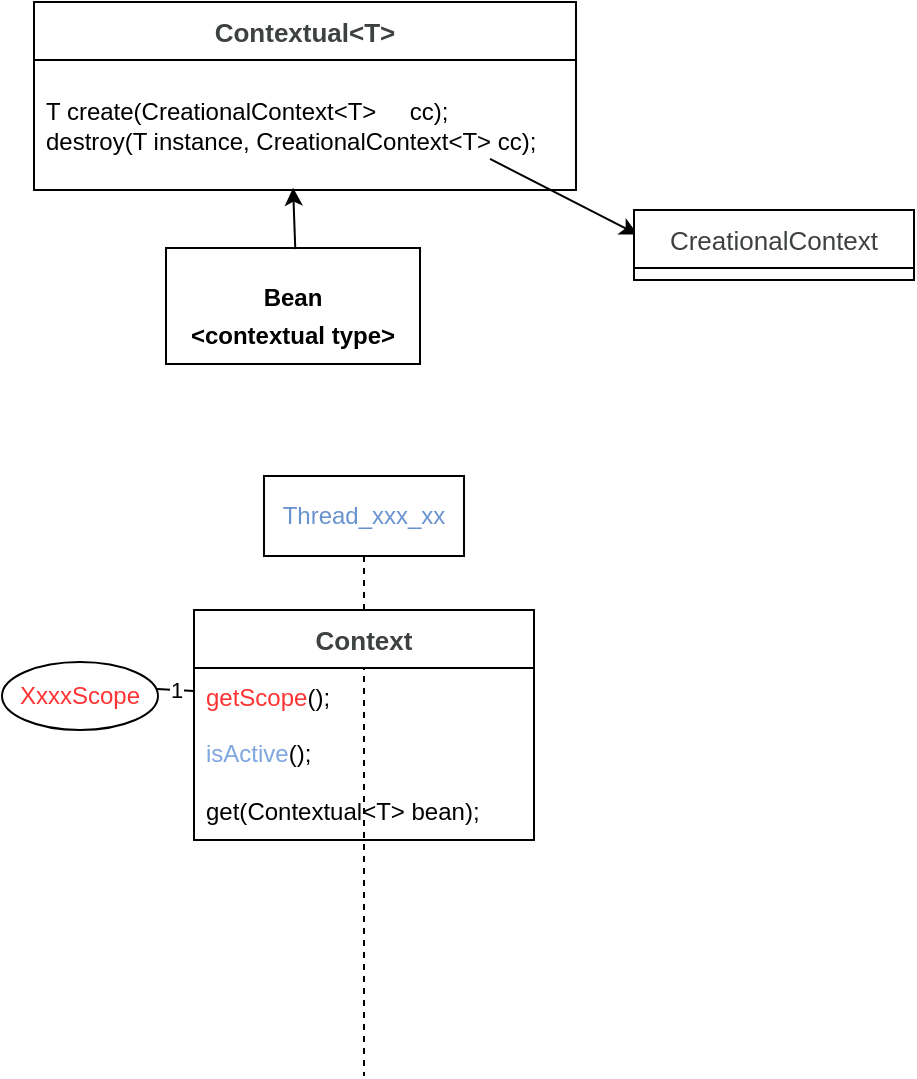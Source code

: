 <mxfile version="24.0.8" type="github">
  <diagram name="Page-1" id="0N7xiwsuFp821j7X7Neb">
    <mxGraphModel dx="557" dy="476" grid="0" gridSize="10" guides="1" tooltips="1" connect="0" arrows="0" fold="1" page="0" pageScale="1" pageWidth="827" pageHeight="1169" math="0" shadow="0">
      <root>
        <mxCell id="0" />
        <mxCell id="1" parent="0" />
        <mxCell id="2DWksUUl9npHA2ZAWtxR-18" value="&lt;span data-darkreader-inline-color=&quot;&quot; style=&quot;color: rgb(104, 147, 207); --darkreader-inline-color: #5884c2;&quot;&gt;Thread_xxx_xx&lt;/span&gt;" style="shape=umlLifeline;perimeter=lifelinePerimeter;whiteSpace=wrap;html=1;container=1;dropTarget=0;collapsible=0;recursiveResize=0;outlineConnect=0;portConstraint=eastwest;newEdgeStyle={&quot;curved&quot;:0,&quot;rounded&quot;:0};" vertex="1" parent="1">
          <mxGeometry x="186" y="381" width="100" height="300" as="geometry" />
        </mxCell>
        <mxCell id="e22_IF12hZgXybU9TfZz-1" value="&lt;span data-darkreader-inline-bgcolor=&quot;&quot; data-darkreader-inline-color=&quot;&quot; style=&quot;color: rgb(62, 65, 66); font-family: &amp;quot;Microsoft YaHei&amp;quot;, 微软雅黑, Arial; font-size: 13px; background-color: rgba(227, 222, 214, 0.01); --darkreader-inline-color: #2f3232; --darkreader-inline-bgcolor: rgba(131, 127, 121, 0.01);&quot;&gt;Contextual&amp;lt;T&amp;gt;&lt;/span&gt;" style="swimlane;fontStyle=1;align=center;verticalAlign=middle;childLayout=stackLayout;horizontal=1;startSize=29;horizontalStack=0;resizeParent=1;resizeParentMax=0;resizeLast=0;collapsible=0;marginBottom=0;html=1;whiteSpace=wrap;" parent="1" vertex="1">
          <mxGeometry x="71" y="144" width="271" height="94" as="geometry" />
        </mxCell>
        <mxCell id="e22_IF12hZgXybU9TfZz-2" value="T create(CreationalContext&amp;lt;T&amp;gt;&amp;nbsp; &amp;nbsp; &amp;nbsp;cc);&lt;div&gt;&lt;font style=&quot;font-size: 12px;&quot;&gt;destroy(T instance, CreationalContext&amp;lt;T&amp;gt; cc);&lt;/font&gt;&lt;br&gt;&lt;/div&gt;" style="text;html=1;strokeColor=none;fillColor=none;align=left;verticalAlign=middle;spacingLeft=4;spacingRight=4;overflow=hidden;rotatable=0;points=[[0,0.5],[1,0.5]];portConstraint=eastwest;whiteSpace=wrap;" parent="e22_IF12hZgXybU9TfZz-1" vertex="1">
          <mxGeometry y="29" width="271" height="65" as="geometry" />
        </mxCell>
        <mxCell id="6u1Bi936-uTE2FDgTAFk-6" value="" style="endArrow=none;html=1;rounded=0;startArrow=classic;startFill=1;endFill=0;exitX=0.014;exitY=0.352;exitDx=0;exitDy=0;exitPerimeter=0;" parent="e22_IF12hZgXybU9TfZz-1" source="e22_IF12hZgXybU9TfZz-5" edge="1">
          <mxGeometry width="50" height="50" relative="1" as="geometry">
            <mxPoint x="316" y="71" as="sourcePoint" />
            <mxPoint x="228" y="78.45" as="targetPoint" />
          </mxGeometry>
        </mxCell>
        <mxCell id="e22_IF12hZgXybU9TfZz-5" value="&lt;span data-darkreader-inline-bgcolor=&quot;&quot; data-darkreader-inline-color=&quot;&quot; style=&quot;color: rgb(62, 65, 66); font-family: &amp;quot;Microsoft YaHei&amp;quot;, 微软雅黑, Arial; font-size: 13px; background-color: rgba(227, 222, 214, 0.01); --darkreader-inline-color: #2f3232; --darkreader-inline-bgcolor: rgba(131, 127, 121, 0.01); font-weight: normal;&quot;&gt;CreationalContext&lt;/span&gt;" style="swimlane;fontStyle=1;align=center;verticalAlign=middle;childLayout=stackLayout;horizontal=1;startSize=29;horizontalStack=0;resizeParent=1;resizeParentMax=0;resizeLast=0;collapsible=0;marginBottom=0;html=1;whiteSpace=wrap;" parent="1" vertex="1">
          <mxGeometry x="371" y="248" width="140" height="35" as="geometry" />
        </mxCell>
        <mxCell id="e22_IF12hZgXybU9TfZz-10" value="&lt;p style=&quot;margin:0px;margin-top:4px;text-align:center;&quot;&gt;&lt;br&gt;&lt;b&gt;Bean&lt;/b&gt;&lt;/p&gt;&lt;p style=&quot;margin:0px;margin-top:4px;text-align:center;&quot;&gt;&lt;span class=&quot;notion-enable-hover&quot; data-token-index=&quot;0&quot; style=&quot;font-weight:600&quot;&gt;&amp;lt;contextual type&amp;gt;&lt;/span&gt;&lt;b&gt;&lt;br&gt;&lt;/b&gt;&lt;/p&gt;" style="verticalAlign=top;align=left;overflow=fill;html=1;whiteSpace=wrap;" parent="1" vertex="1">
          <mxGeometry x="137" y="267" width="127" height="58" as="geometry" />
        </mxCell>
        <mxCell id="e22_IF12hZgXybU9TfZz-11" value="" style="endArrow=classic;html=1;rounded=0;exitX=0.509;exitY=0.01;exitDx=0;exitDy=0;exitPerimeter=0;entryX=0.478;entryY=0.982;entryDx=0;entryDy=0;entryPerimeter=0;" parent="1" source="e22_IF12hZgXybU9TfZz-10" target="e22_IF12hZgXybU9TfZz-2" edge="1">
          <mxGeometry width="50" height="50" relative="1" as="geometry">
            <mxPoint x="165.25" y="378" as="sourcePoint" />
            <mxPoint x="175.941" y="348" as="targetPoint" />
          </mxGeometry>
        </mxCell>
        <mxCell id="2DWksUUl9npHA2ZAWtxR-5" value="&lt;font style=&quot;--darkreader-inline-color: #c1514e;&quot; data-darkreader-inline-color=&quot;&quot; color=&quot;#ff3333&quot;&gt;XxxxScope&lt;/font&gt;" style="whiteSpace=wrap;html=1;align=center;shape=ellipse;perimeter=ellipsePerimeter;" vertex="1" parent="1">
          <mxGeometry x="55" y="474" width="78" height="34" as="geometry" />
        </mxCell>
        <mxCell id="2DWksUUl9npHA2ZAWtxR-6" value="" style="endArrow=none;html=1;rounded=0;entryX=0.994;entryY=0.396;entryDx=0;entryDy=0;entryPerimeter=0;exitX=0;exitY=0.134;exitDx=0;exitDy=0;exitPerimeter=0;endFill=0;" edge="1" parent="1" source="2DWksUUl9npHA2ZAWtxR-2" target="2DWksUUl9npHA2ZAWtxR-5">
          <mxGeometry width="50" height="50" relative="1" as="geometry">
            <mxPoint x="103.4" y="483" as="sourcePoint" />
            <mxPoint x="51.0" y="458.68" as="targetPoint" />
          </mxGeometry>
        </mxCell>
        <mxCell id="2DWksUUl9npHA2ZAWtxR-9" value="1" style="edgeLabel;html=1;align=center;verticalAlign=middle;resizable=0;points=[];" vertex="1" connectable="0" parent="2DWksUUl9npHA2ZAWtxR-6">
          <mxGeometry x="-0.049" relative="1" as="geometry">
            <mxPoint as="offset" />
          </mxGeometry>
        </mxCell>
        <mxCell id="2DWksUUl9npHA2ZAWtxR-1" value="&lt;span data-darkreader-inline-bgcolor=&quot;&quot; data-darkreader-inline-color=&quot;&quot; style=&quot;color: rgb(62, 65, 66); font-family: &amp;quot;Microsoft YaHei&amp;quot;, 微软雅黑, Arial; font-size: 13px; background-color: rgba(227, 222, 214, 0.01); --darkreader-inline-color: #494c4d; --darkreader-inline-bgcolor: rgba(202, 196, 187, 0.01);&quot;&gt;Context&lt;/span&gt;" style="swimlane;fontStyle=1;align=center;verticalAlign=middle;childLayout=stackLayout;horizontal=1;startSize=29;horizontalStack=0;resizeParent=1;resizeParentMax=0;resizeLast=0;collapsible=0;marginBottom=0;html=1;whiteSpace=wrap;" vertex="1" parent="1">
          <mxGeometry x="151" y="448" width="170" height="115" as="geometry" />
        </mxCell>
        <mxCell id="2DWksUUl9npHA2ZAWtxR-2" value="&lt;div&gt;&lt;font style=&quot;&quot;&gt;&lt;font color=&quot;#ff3333&quot; style=&quot;--darkreader-inline-color: #c1514e;&quot; data-darkreader-inline-color=&quot;&quot;&gt;getScope&lt;/font&gt;();&lt;/font&gt;&lt;/div&gt;&lt;div&gt;&lt;font style=&quot;&quot;&gt;&lt;br&gt;&lt;/font&gt;&lt;/div&gt;&lt;div&gt;&lt;font style=&quot;&quot;&gt;&lt;font style=&quot;--darkreader-inline-color: #6893cf;&quot; data-darkreader-inline-color=&quot;&quot; color=&quot;#7ea6e0&quot;&gt;isActive&lt;/font&gt;();&lt;br&gt;&lt;/font&gt;&lt;/div&gt;&lt;div&gt;&lt;font style=&quot;&quot;&gt;&lt;br&gt;&lt;/font&gt;&lt;/div&gt;&lt;div&gt;&lt;div&gt;get(&lt;font color=&quot;#000000&quot; style=&quot;--darkreader-inline-color: #191a1b;&quot; data-darkreader-inline-color=&quot;&quot;&gt;&lt;font style=&quot;&quot;&gt;Contextual&lt;/font&gt;&amp;lt;T&amp;gt;&lt;/font&gt; bean);&lt;/div&gt;&lt;/div&gt;" style="text;html=1;strokeColor=none;fillColor=none;align=left;verticalAlign=middle;spacingLeft=4;spacingRight=4;overflow=hidden;rotatable=0;points=[[0,0.5],[1,0.5]];portConstraint=eastwest;whiteSpace=wrap;" vertex="1" parent="2DWksUUl9npHA2ZAWtxR-1">
          <mxGeometry y="29" width="170" height="86" as="geometry" />
        </mxCell>
      </root>
    </mxGraphModel>
  </diagram>
</mxfile>
